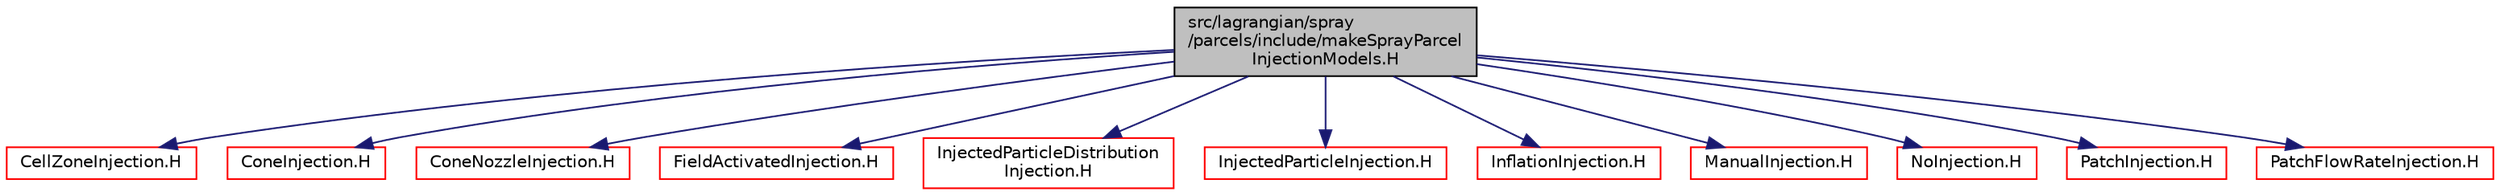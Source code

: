 digraph "src/lagrangian/spray/parcels/include/makeSprayParcelInjectionModels.H"
{
  bgcolor="transparent";
  edge [fontname="Helvetica",fontsize="10",labelfontname="Helvetica",labelfontsize="10"];
  node [fontname="Helvetica",fontsize="10",shape=record];
  Node1 [label="src/lagrangian/spray\l/parcels/include/makeSprayParcel\lInjectionModels.H",height=0.2,width=0.4,color="black", fillcolor="grey75", style="filled" fontcolor="black"];
  Node1 -> Node2 [color="midnightblue",fontsize="10",style="solid",fontname="Helvetica"];
  Node2 [label="CellZoneInjection.H",height=0.2,width=0.4,color="red",URL="$CellZoneInjection_8H.html"];
  Node1 -> Node3 [color="midnightblue",fontsize="10",style="solid",fontname="Helvetica"];
  Node3 [label="ConeInjection.H",height=0.2,width=0.4,color="red",URL="$ConeInjection_8H.html"];
  Node1 -> Node4 [color="midnightblue",fontsize="10",style="solid",fontname="Helvetica"];
  Node4 [label="ConeNozzleInjection.H",height=0.2,width=0.4,color="red",URL="$ConeNozzleInjection_8H.html"];
  Node1 -> Node5 [color="midnightblue",fontsize="10",style="solid",fontname="Helvetica"];
  Node5 [label="FieldActivatedInjection.H",height=0.2,width=0.4,color="red",URL="$FieldActivatedInjection_8H.html"];
  Node1 -> Node6 [color="midnightblue",fontsize="10",style="solid",fontname="Helvetica"];
  Node6 [label="InjectedParticleDistribution\lInjection.H",height=0.2,width=0.4,color="red",URL="$InjectedParticleDistributionInjection_8H.html"];
  Node1 -> Node7 [color="midnightblue",fontsize="10",style="solid",fontname="Helvetica"];
  Node7 [label="InjectedParticleInjection.H",height=0.2,width=0.4,color="red",URL="$InjectedParticleInjection_8H.html"];
  Node1 -> Node8 [color="midnightblue",fontsize="10",style="solid",fontname="Helvetica"];
  Node8 [label="InflationInjection.H",height=0.2,width=0.4,color="red",URL="$InflationInjection_8H.html"];
  Node1 -> Node9 [color="midnightblue",fontsize="10",style="solid",fontname="Helvetica"];
  Node9 [label="ManualInjection.H",height=0.2,width=0.4,color="red",URL="$ManualInjection_8H.html"];
  Node1 -> Node10 [color="midnightblue",fontsize="10",style="solid",fontname="Helvetica"];
  Node10 [label="NoInjection.H",height=0.2,width=0.4,color="red",URL="$NoInjection_8H.html"];
  Node1 -> Node11 [color="midnightblue",fontsize="10",style="solid",fontname="Helvetica"];
  Node11 [label="PatchInjection.H",height=0.2,width=0.4,color="red",URL="$PatchInjection_8H.html"];
  Node1 -> Node12 [color="midnightblue",fontsize="10",style="solid",fontname="Helvetica"];
  Node12 [label="PatchFlowRateInjection.H",height=0.2,width=0.4,color="red",URL="$PatchFlowRateInjection_8H.html"];
}
